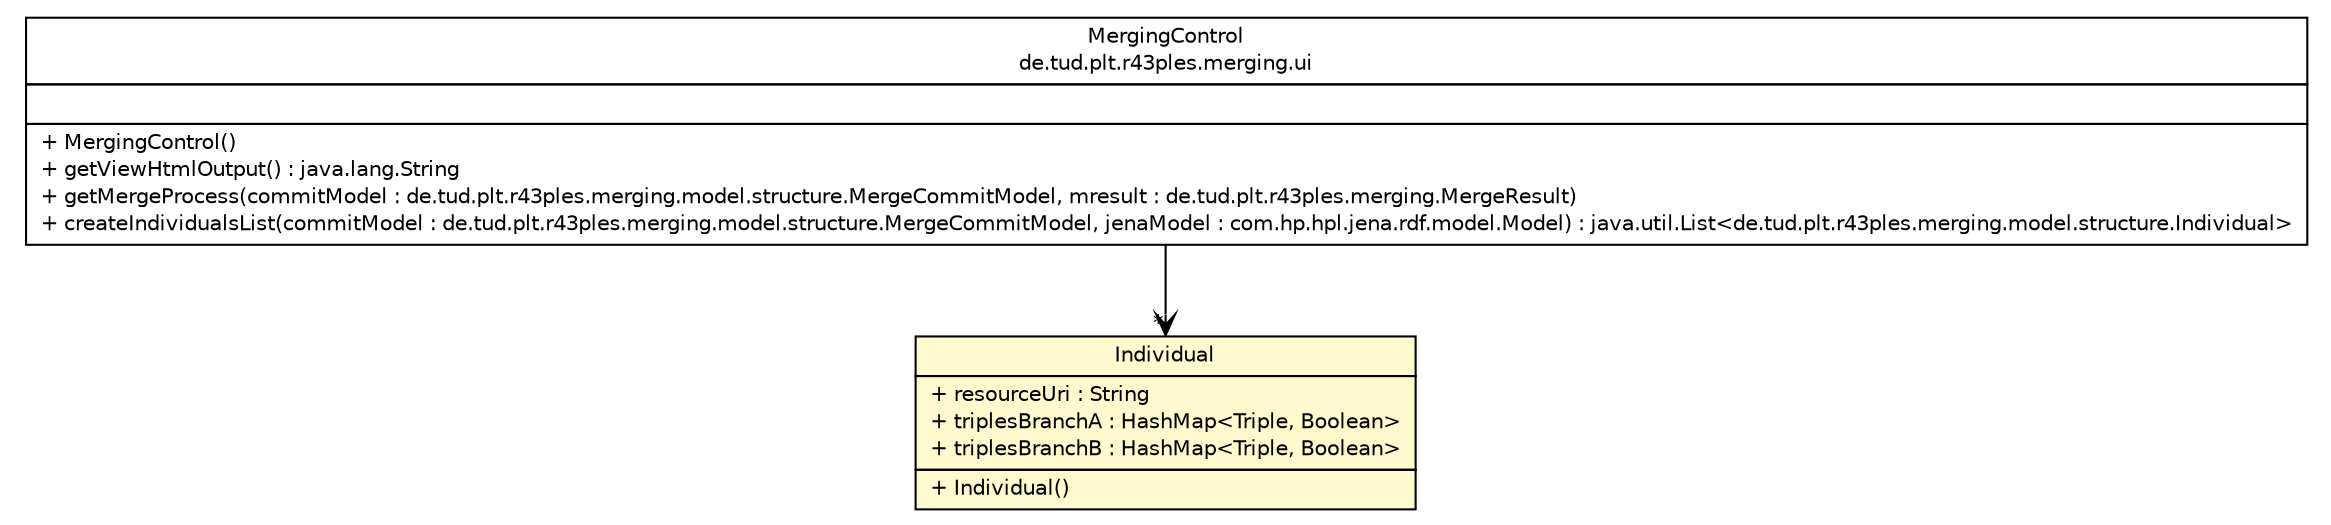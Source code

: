 #!/usr/local/bin/dot
#
# Class diagram 
# Generated by UMLGraph version R5_6-24-gf6e263 (http://www.umlgraph.org/)
#

digraph G {
	edge [fontname="Helvetica",fontsize=10,labelfontname="Helvetica",labelfontsize=10];
	node [fontname="Helvetica",fontsize=10,shape=plaintext];
	nodesep=0.25;
	ranksep=0.5;
	// de.tud.plt.r43ples.merging.model.structure.Individual
	c2755 [label=<<table title="de.tud.plt.r43ples.merging.model.structure.Individual" border="0" cellborder="1" cellspacing="0" cellpadding="2" port="p" bgcolor="lemonChiffon" href="./Individual.html">
		<tr><td><table border="0" cellspacing="0" cellpadding="1">
<tr><td align="center" balign="center"> Individual </td></tr>
		</table></td></tr>
		<tr><td><table border="0" cellspacing="0" cellpadding="1">
<tr><td align="left" balign="left"> + resourceUri : String </td></tr>
<tr><td align="left" balign="left"> + triplesBranchA : HashMap&lt;Triple, Boolean&gt; </td></tr>
<tr><td align="left" balign="left"> + triplesBranchB : HashMap&lt;Triple, Boolean&gt; </td></tr>
		</table></td></tr>
		<tr><td><table border="0" cellspacing="0" cellpadding="1">
<tr><td align="left" balign="left"> + Individual() </td></tr>
		</table></td></tr>
		</table>>, URL="./Individual.html", fontname="Helvetica", fontcolor="black", fontsize=10.0];
	// de.tud.plt.r43ples.merging.ui.MergingControl
	c2763 [label=<<table title="de.tud.plt.r43ples.merging.ui.MergingControl" border="0" cellborder="1" cellspacing="0" cellpadding="2" port="p" href="../../ui/MergingControl.html">
		<tr><td><table border="0" cellspacing="0" cellpadding="1">
<tr><td align="center" balign="center"> MergingControl </td></tr>
<tr><td align="center" balign="center"> de.tud.plt.r43ples.merging.ui </td></tr>
		</table></td></tr>
		<tr><td><table border="0" cellspacing="0" cellpadding="1">
<tr><td align="left" balign="left">  </td></tr>
		</table></td></tr>
		<tr><td><table border="0" cellspacing="0" cellpadding="1">
<tr><td align="left" balign="left"> + MergingControl() </td></tr>
<tr><td align="left" balign="left"> + getViewHtmlOutput() : java.lang.String </td></tr>
<tr><td align="left" balign="left"> + getMergeProcess(commitModel : de.tud.plt.r43ples.merging.model.structure.MergeCommitModel, mresult : de.tud.plt.r43ples.merging.MergeResult) </td></tr>
<tr><td align="left" balign="left"> + createIndividualsList(commitModel : de.tud.plt.r43ples.merging.model.structure.MergeCommitModel, jenaModel : com.hp.hpl.jena.rdf.model.Model) : java.util.List&lt;de.tud.plt.r43ples.merging.model.structure.Individual&gt; </td></tr>
		</table></td></tr>
		</table>>, URL="../../ui/MergingControl.html", fontname="Helvetica", fontcolor="black", fontsize=10.0];
	// de.tud.plt.r43ples.merging.ui.MergingControl NAVASSOC de.tud.plt.r43ples.merging.model.structure.Individual
	c2763:p -> c2755:p [taillabel="", label="", headlabel="*", fontname="Helvetica", fontcolor="black", fontsize=10.0, color="black", arrowhead=open];
}

